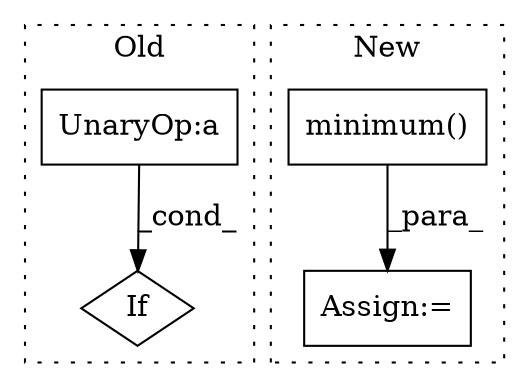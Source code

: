 digraph G {
subgraph cluster0 {
1 [label="If" a="96" s="926" l="3" shape="diamond"];
4 [label="UnaryOp:a" a="61" s="929" l="26" shape="box"];
label = "Old";
style="dotted";
}
subgraph cluster1 {
2 [label="minimum()" a="75" s="1129,1183" l="11,1" shape="box"];
3 [label="Assign:=" a="68" s="1126" l="3" shape="box"];
label = "New";
style="dotted";
}
2 -> 3 [label="_para_"];
4 -> 1 [label="_cond_"];
}